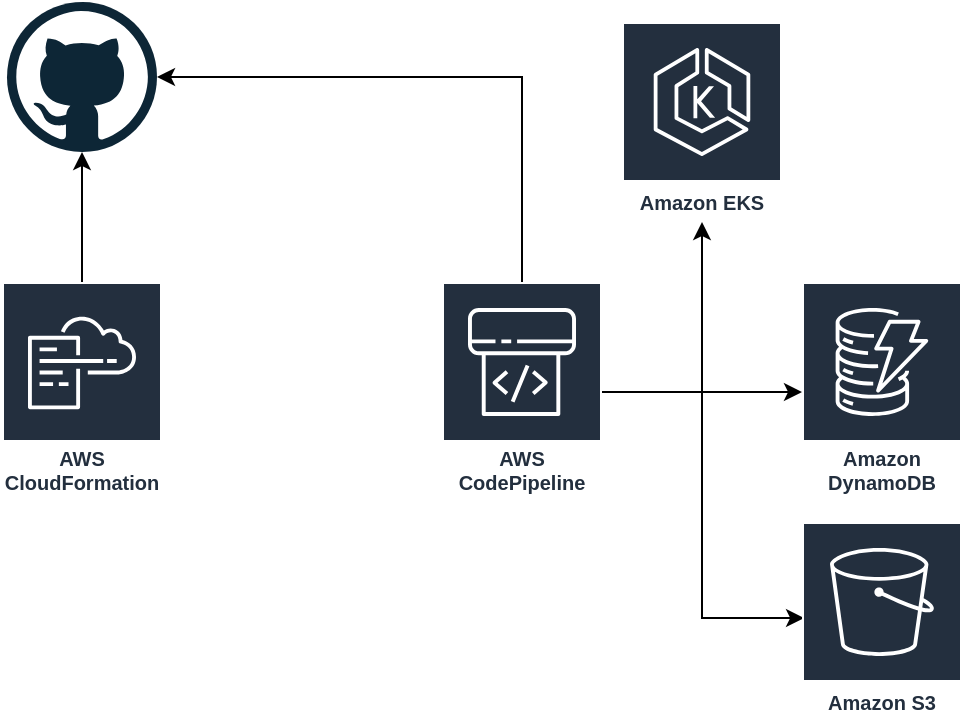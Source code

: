 <mxfile version="13.3.5" type="device"><diagram id="GS2Ai5-BEZ0_RF1weg_O" name="Page-1"><mxGraphModel dx="1426" dy="860" grid="1" gridSize="10" guides="1" tooltips="1" connect="1" arrows="1" fold="1" page="1" pageScale="1" pageWidth="850" pageHeight="1100" math="0" shadow="0"><root><mxCell id="0"/><mxCell id="1" parent="0"/><mxCell id="f6PNZYvjVcgC1OalaJmq-8" style="edgeStyle=orthogonalEdgeStyle;rounded=0;orthogonalLoop=1;jettySize=auto;html=1;startArrow=classic;startFill=1;endArrow=none;endFill=0;" parent="1" source="f6PNZYvjVcgC1OalaJmq-3" target="f6PNZYvjVcgC1OalaJmq-4" edge="1"><mxGeometry relative="1" as="geometry"/></mxCell><mxCell id="f6PNZYvjVcgC1OalaJmq-3" value="" style="dashed=0;outlineConnect=0;html=1;align=center;labelPosition=center;verticalLabelPosition=bottom;verticalAlign=top;shape=mxgraph.weblogos.github" parent="1" vertex="1"><mxGeometry x="22.5" y="50" width="75" height="75" as="geometry"/></mxCell><mxCell id="N9cx2jezcBiVgJmew8p1-3" style="edgeStyle=orthogonalEdgeStyle;rounded=0;orthogonalLoop=1;jettySize=auto;html=1;" edge="1" parent="1" source="f6PNZYvjVcgC1OalaJmq-4" target="N9cx2jezcBiVgJmew8p1-2"><mxGeometry relative="1" as="geometry"/></mxCell><mxCell id="N9cx2jezcBiVgJmew8p1-4" style="edgeStyle=orthogonalEdgeStyle;rounded=0;orthogonalLoop=1;jettySize=auto;html=1;entryX=0.013;entryY=0.48;entryDx=0;entryDy=0;entryPerimeter=0;" edge="1" parent="1" source="f6PNZYvjVcgC1OalaJmq-4" target="f6PNZYvjVcgC1OalaJmq-9"><mxGeometry relative="1" as="geometry"/></mxCell><mxCell id="N9cx2jezcBiVgJmew8p1-6" style="edgeStyle=orthogonalEdgeStyle;rounded=0;orthogonalLoop=1;jettySize=auto;html=1;" edge="1" parent="1" source="f6PNZYvjVcgC1OalaJmq-4" target="f6PNZYvjVcgC1OalaJmq-10"><mxGeometry relative="1" as="geometry"/></mxCell><mxCell id="f6PNZYvjVcgC1OalaJmq-4" value="AWS CodePipeline" style="outlineConnect=0;fontColor=#232F3E;gradientColor=none;strokeColor=#ffffff;fillColor=#232F3E;dashed=0;verticalLabelPosition=middle;verticalAlign=bottom;align=center;html=1;whiteSpace=wrap;fontSize=10;fontStyle=1;spacing=3;shape=mxgraph.aws4.productIcon;prIcon=mxgraph.aws4.codepipeline;" parent="1" vertex="1"><mxGeometry x="240" y="190" width="80" height="110" as="geometry"/></mxCell><mxCell id="f6PNZYvjVcgC1OalaJmq-7" style="edgeStyle=orthogonalEdgeStyle;rounded=0;orthogonalLoop=1;jettySize=auto;html=1;" parent="1" source="f6PNZYvjVcgC1OalaJmq-5" target="f6PNZYvjVcgC1OalaJmq-3" edge="1"><mxGeometry relative="1" as="geometry"/></mxCell><mxCell id="f6PNZYvjVcgC1OalaJmq-5" value="AWS CloudFormation" style="outlineConnect=0;fontColor=#232F3E;gradientColor=none;strokeColor=#ffffff;fillColor=#232F3E;dashed=0;verticalLabelPosition=middle;verticalAlign=bottom;align=center;html=1;whiteSpace=wrap;fontSize=10;fontStyle=1;spacing=3;shape=mxgraph.aws4.productIcon;prIcon=mxgraph.aws4.cloudformation;" parent="1" vertex="1"><mxGeometry x="20" y="190" width="80" height="110" as="geometry"/></mxCell><mxCell id="f6PNZYvjVcgC1OalaJmq-9" value="Amazon S3" style="outlineConnect=0;fontColor=#232F3E;gradientColor=none;strokeColor=#ffffff;fillColor=#232F3E;dashed=0;verticalLabelPosition=middle;verticalAlign=bottom;align=center;html=1;whiteSpace=wrap;fontSize=10;fontStyle=1;spacing=3;shape=mxgraph.aws4.productIcon;prIcon=mxgraph.aws4.s3;" parent="1" vertex="1"><mxGeometry x="420" y="310" width="80" height="100" as="geometry"/></mxCell><mxCell id="f6PNZYvjVcgC1OalaJmq-10" value="Amazon DynamoDB" style="outlineConnect=0;fontColor=#232F3E;gradientColor=none;strokeColor=#ffffff;fillColor=#232F3E;dashed=0;verticalLabelPosition=middle;verticalAlign=bottom;align=center;html=1;whiteSpace=wrap;fontSize=10;fontStyle=1;spacing=3;shape=mxgraph.aws4.productIcon;prIcon=mxgraph.aws4.dynamodb;" parent="1" vertex="1"><mxGeometry x="420" y="190" width="80" height="110" as="geometry"/></mxCell><mxCell id="N9cx2jezcBiVgJmew8p1-2" value="Amazon EKS" style="outlineConnect=0;fontColor=#232F3E;gradientColor=none;strokeColor=#ffffff;fillColor=#232F3E;dashed=0;verticalLabelPosition=middle;verticalAlign=bottom;align=center;html=1;whiteSpace=wrap;fontSize=10;fontStyle=1;spacing=3;shape=mxgraph.aws4.productIcon;prIcon=mxgraph.aws4.eks;" vertex="1" parent="1"><mxGeometry x="330" y="60" width="80" height="100" as="geometry"/></mxCell></root></mxGraphModel></diagram></mxfile>